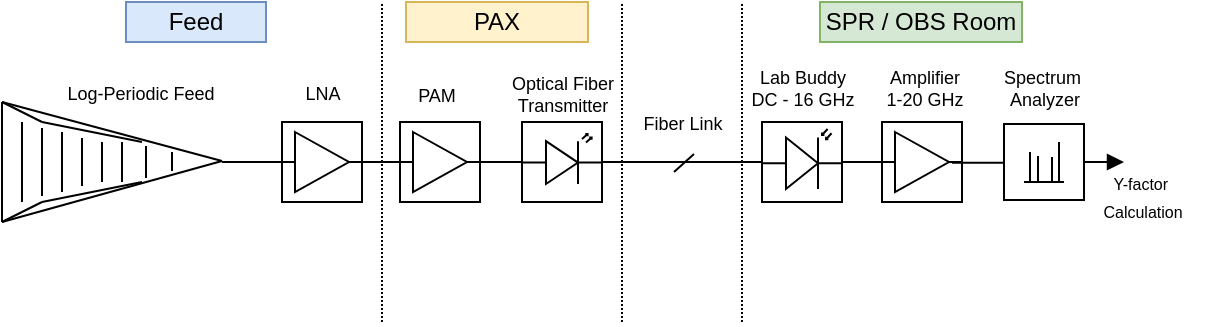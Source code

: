 <mxfile version="13.6.2" type="device"><diagram name="Page-1" id="16e2658f-23c8-b752-8be9-c03fbebb8bbe"><mxGraphModel dx="665" dy="513" grid="1" gridSize="10" guides="1" tooltips="1" connect="1" arrows="1" fold="1" page="1" pageScale="1" pageWidth="1100" pageHeight="850" background="#ffffff" math="1" shadow="0"><root><mxCell id="0"/><mxCell id="1" parent="0"/><mxCell id="24" value="" style="group" parent="1" vertex="1" connectable="0"><mxGeometry x="290" y="140" width="40" height="40" as="geometry"/></mxCell><mxCell id="22" value="" style="group" parent="24" vertex="1" connectable="0"><mxGeometry width="40" height="40" as="geometry"/></mxCell><mxCell id="15" value="" style="rounded=0;whiteSpace=wrap;html=1;strokeColor=#000000;gradientColor=none;" parent="22" vertex="1"><mxGeometry width="40" height="40" as="geometry"/></mxCell><mxCell id="12" value="" style="verticalLabelPosition=bottom;shadow=0;dashed=0;align=center;fillColor=#ffffff;html=1;verticalAlign=top;strokeWidth=1;shape=mxgraph.electrical.abstract.amplifier;strokeColor=#000000;gradientColor=none;" parent="22" vertex="1"><mxGeometry x="5" y="5" width="30" height="30" as="geometry"/></mxCell><mxCell id="56" value="" style="rounded=0;whiteSpace=wrap;html=1;strokeColor=#000000;gradientColor=none;" parent="1" vertex="1"><mxGeometry x="651" y="141" width="40" height="38" as="geometry"/></mxCell><mxCell id="99" style="edgeStyle=orthogonalEdgeStyle;curved=1;html=1;exitX=0;exitY=0.5;shadow=0;startArrow=none;startFill=0;startSize=1;endArrow=none;endFill=0;endSize=6;jettySize=auto;orthogonalLoop=1;strokeColor=#000000;strokeWidth=1;entryX=1;entryY=0.5;" parent="1" source="16" target="167" edge="1"><mxGeometry relative="1" as="geometry"><mxPoint x="540" y="160" as="targetPoint"/><Array as="points"/></mxGeometry></mxCell><mxCell id="16" value="" style="rounded=0;whiteSpace=wrap;html=1;strokeColor=#000000;gradientColor=none;" parent="1" vertex="1"><mxGeometry x="590" y="140" width="40" height="40" as="geometry"/></mxCell><mxCell id="2" value="" style="endArrow=none;html=1;shadow=0;strokeColor=#000000;strokeWidth=1;" parent="1" edge="1"><mxGeometry width="50" height="50" relative="1" as="geometry"><mxPoint x="220" y="150" as="sourcePoint"/><mxPoint x="170" y="140" as="targetPoint"/></mxGeometry></mxCell><mxCell id="3" value="" style="endArrow=none;html=1;shadow=0;strokeColor=#000000;strokeWidth=1;" parent="1" edge="1"><mxGeometry width="50" height="50" relative="1" as="geometry"><mxPoint x="220" y="170" as="sourcePoint"/><mxPoint x="170" y="180" as="targetPoint"/></mxGeometry></mxCell><mxCell id="63" value="" style="endArrow=block;html=1;shadow=0;strokeColor=#000000;strokeWidth=1;exitX=1;exitY=0.5;endFill=1;" parent="1" edge="1"><mxGeometry width="50" height="50" relative="1" as="geometry"><mxPoint x="691" y="160" as="sourcePoint"/><mxPoint x="711" y="160" as="targetPoint"/></mxGeometry></mxCell><mxCell id="174" style="edgeStyle=orthogonalEdgeStyle;rounded=1;html=1;exitX=0;exitY=0.5;endArrow=none;endFill=0;jettySize=auto;orthogonalLoop=1;strokeColor=#000000;entryX=1;entryY=0.5;entryPerimeter=0;" parent="1" edge="1"><mxGeometry relative="1" as="geometry"><mxPoint x="625" y="160.333" as="targetPoint"/><Array as="points"/><mxPoint x="651.333" y="160.333" as="sourcePoint"/></mxGeometry></mxCell><mxCell id="66" value="SPR / OBS Room" style="text;html=1;strokeColor=#82b366;fillColor=#d5e8d4;align=center;verticalAlign=middle;whiteSpace=wrap;rounded=0;" parent="1" vertex="1"><mxGeometry x="559" y="80" width="101" height="20" as="geometry"/></mxCell><mxCell id="67" value="LNA" style="text;html=1;resizable=0;points=[];autosize=1;align=center;verticalAlign=top;spacingTop=-4;fontSize=9;" parent="1" vertex="1"><mxGeometry x="295" y="118" width="30" height="10" as="geometry"/></mxCell><mxCell id="68" value="Amplifier&lt;br&gt;1-20 GHz" style="text;html=1;resizable=0;points=[];autosize=1;align=center;verticalAlign=middle;spacingTop=-4;fontSize=9;" parent="1" vertex="1"><mxGeometry x="586" y="115" width="50" height="20" as="geometry"/></mxCell><mxCell id="140" value="Spectrum&amp;nbsp;&lt;br&gt;Analyzer" style="text;html=1;resizable=0;points=[];autosize=1;align=center;verticalAlign=middle;spacingTop=-4;fontSize=9;" parent="1" vertex="1"><mxGeometry x="641" y="115" width="60" height="20" as="geometry"/></mxCell><mxCell id="167" value="" style="rounded=0;whiteSpace=wrap;html=1;strokeColor=#000000;gradientColor=none;" parent="1" vertex="1"><mxGeometry x="410" y="140" width="40" height="40" as="geometry"/></mxCell><mxCell id="173" value="Fiber Link" style="text;html=1;resizable=0;points=[];autosize=1;align=center;verticalAlign=top;spacingTop=-4;fontSize=9;" parent="1" vertex="1"><mxGeometry x="460" y="133" width="60" height="10" as="geometry"/></mxCell><mxCell id="187" value="" style="endArrow=none;html=1;strokeColor=#000000;strokeWidth=1;fontSize=36;" parent="1" edge="1"><mxGeometry width="50" height="50" relative="1" as="geometry"><mxPoint x="235" y="164.5" as="sourcePoint"/><mxPoint x="235" y="155" as="targetPoint"/></mxGeometry></mxCell><mxCell id="191" value="" style="endArrow=none;html=1;strokeColor=#000000;strokeWidth=1;fontSize=36;" parent="1" edge="1"><mxGeometry width="50" height="50" relative="1" as="geometry"><mxPoint x="150" y="190" as="sourcePoint"/><mxPoint x="260" y="159.5" as="targetPoint"/></mxGeometry></mxCell><mxCell id="192" value="" style="endArrow=none;html=1;strokeColor=#000000;strokeWidth=1;fontSize=36;" parent="1" edge="1"><mxGeometry width="50" height="50" relative="1" as="geometry"><mxPoint x="260" y="159.5" as="sourcePoint"/><mxPoint x="150" y="130" as="targetPoint"/></mxGeometry></mxCell><mxCell id="194" value="" style="endArrow=none;html=1;strokeColor=#000000;strokeWidth=1;fontSize=36;entryX=0;entryY=0.5;entryPerimeter=0;" parent="1" target="12" edge="1"><mxGeometry width="50" height="50" relative="1" as="geometry"><mxPoint x="260" y="160" as="sourcePoint"/><mxPoint x="300" y="200" as="targetPoint"/></mxGeometry></mxCell><mxCell id="196" value="" style="group" parent="1" vertex="1" connectable="0"><mxGeometry x="349" y="140" width="40" height="40" as="geometry"/></mxCell><mxCell id="197" value="" style="group" parent="196" vertex="1" connectable="0"><mxGeometry width="40" height="40" as="geometry"/></mxCell><mxCell id="198" value="" style="rounded=0;whiteSpace=wrap;html=1;strokeColor=#000000;gradientColor=none;" parent="197" vertex="1"><mxGeometry width="40" height="40" as="geometry"/></mxCell><mxCell id="199" value="" style="verticalLabelPosition=bottom;shadow=0;dashed=0;align=center;fillColor=#ffffff;html=1;verticalAlign=top;strokeWidth=1;shape=mxgraph.electrical.abstract.amplifier;strokeColor=#000000;gradientColor=none;" parent="197" vertex="1"><mxGeometry x="5" y="5" width="30" height="30" as="geometry"/></mxCell><mxCell id="200" value="Optical Fiber&lt;br&gt;Transmitter" style="text;html=1;resizable=0;points=[];autosize=1;align=center;verticalAlign=top;spacingTop=-4;fontSize=9;" parent="1" vertex="1"><mxGeometry x="395" y="113" width="70" height="20" as="geometry"/></mxCell><mxCell id="201" style="edgeStyle=orthogonalEdgeStyle;rounded=0;jumpSize=5;html=1;startArrow=none;startFill=0;endArrow=none;endFill=0;jettySize=auto;orthogonalLoop=1;strokeColor=#000000;strokeWidth=1;fontSize=36;entryX=1;entryY=0.5;entryDx=0;entryDy=0;entryPerimeter=0;" parent="1" target="199" edge="1"><mxGeometry relative="1" as="geometry"><mxPoint x="410" y="160" as="sourcePoint"/></mxGeometry></mxCell><mxCell id="202" style="rounded=0;jumpSize=5;html=1;startArrow=none;startFill=0;endArrow=none;endFill=0;jettySize=auto;orthogonalLoop=1;strokeColor=#000000;strokeWidth=1;fontSize=36;" parent="1" edge="1"><mxGeometry relative="1" as="geometry"><mxPoint x="496" y="156" as="sourcePoint"/><mxPoint x="486" y="165" as="targetPoint"/></mxGeometry></mxCell><mxCell id="212" value="" style="endArrow=none;dashed=1;html=1;strokeColor=#000000;strokeWidth=1;fontSize=36;dashPattern=1 1;" parent="1" edge="1"><mxGeometry width="50" height="50" relative="1" as="geometry"><mxPoint x="340.0" y="240" as="sourcePoint"/><mxPoint x="340.0" y="80" as="targetPoint"/></mxGeometry></mxCell><mxCell id="213" value="" style="endArrow=none;dashed=1;html=1;strokeColor=#000000;strokeWidth=1;fontSize=36;dashPattern=1 1;" parent="1" edge="1"><mxGeometry width="50" height="50" relative="1" as="geometry"><mxPoint x="460" y="240" as="sourcePoint"/><mxPoint x="460" y="80" as="targetPoint"/></mxGeometry></mxCell><mxCell id="214" value="&lt;font style=&quot;font-size: 8px&quot;&gt;Y-factor&amp;nbsp;&lt;br&gt;Calculation&lt;br&gt;&lt;/font&gt;" style="text;html=1;resizable=0;points=[];autosize=1;align=center;verticalAlign=top;spacingTop=-4;" parent="1" vertex="1"><mxGeometry x="690.167" y="160" width="60" height="30" as="geometry"/></mxCell><mxCell id="215" value="Feed" style="text;html=1;strokeColor=#6c8ebf;fillColor=#dae8fc;align=center;verticalAlign=middle;whiteSpace=wrap;rounded=0;" parent="1" vertex="1"><mxGeometry x="212" y="80" width="70" height="20" as="geometry"/></mxCell><mxCell id="216" value="PAX" style="text;html=1;strokeColor=#d6b656;fillColor=#fff2cc;align=center;verticalAlign=middle;whiteSpace=wrap;rounded=0;" parent="1" vertex="1"><mxGeometry x="352" y="80" width="91" height="20" as="geometry"/></mxCell><mxCell id="219" value="Log-Periodic Feed" style="text;html=1;resizable=0;points=[];autosize=1;align=center;verticalAlign=top;spacingTop=-4;fontSize=9;" parent="1" vertex="1"><mxGeometry x="174" y="118" width="90" height="10" as="geometry"/></mxCell><mxCell id="222" value="" style="endArrow=none;html=1;strokeColor=#000000;strokeWidth=1;fontSize=9;" parent="1" edge="1"><mxGeometry width="50" height="50" relative="1" as="geometry"><mxPoint x="150" y="130" as="sourcePoint"/><mxPoint x="170" y="140" as="targetPoint"/></mxGeometry></mxCell><mxCell id="223" value="" style="endArrow=none;html=1;strokeColor=#000000;strokeWidth=1;fontSize=9;" parent="1" edge="1"><mxGeometry width="50" height="50" relative="1" as="geometry"><mxPoint x="150" y="190" as="sourcePoint"/><mxPoint x="170" y="180" as="targetPoint"/></mxGeometry></mxCell><mxCell id="224" value="" style="endArrow=none;html=1;strokeColor=#000000;strokeWidth=1;fontSize=9;" parent="1" edge="1"><mxGeometry width="50" height="50" relative="1" as="geometry"><mxPoint x="200" y="170" as="sourcePoint"/><mxPoint x="200" y="150" as="targetPoint"/></mxGeometry></mxCell><mxCell id="225" value="" style="endArrow=none;html=1;strokeColor=#000000;strokeWidth=1;fontSize=9;" parent="1" edge="1"><mxGeometry width="50" height="50" relative="1" as="geometry"><mxPoint x="190" y="172" as="sourcePoint"/><mxPoint x="190" y="148" as="targetPoint"/></mxGeometry></mxCell><mxCell id="226" value="" style="endArrow=none;html=1;strokeColor=#000000;strokeWidth=1;fontSize=9;" parent="1" edge="1"><mxGeometry width="50" height="50" relative="1" as="geometry"><mxPoint x="180" y="175" as="sourcePoint"/><mxPoint x="180" y="145" as="targetPoint"/><Array as="points"><mxPoint x="180" y="160"/></Array></mxGeometry></mxCell><mxCell id="227" value="" style="endArrow=none;html=1;strokeColor=#000000;strokeWidth=1;fontSize=9;" parent="1" edge="1"><mxGeometry width="50" height="50" relative="1" as="geometry"><mxPoint x="170" y="177" as="sourcePoint"/><mxPoint x="170" y="143" as="targetPoint"/></mxGeometry></mxCell><mxCell id="228" value="" style="endArrow=none;html=1;strokeColor=#000000;strokeWidth=1;fontSize=9;" parent="1" edge="1"><mxGeometry width="50" height="50" relative="1" as="geometry"><mxPoint x="160" y="180" as="sourcePoint"/><mxPoint x="160" y="140" as="targetPoint"/></mxGeometry></mxCell><mxCell id="229" value="" style="endArrow=none;html=1;strokeColor=#000000;strokeWidth=1;fontSize=9;" parent="1" edge="1"><mxGeometry width="50" height="50" relative="1" as="geometry"><mxPoint x="150" y="190" as="sourcePoint"/><mxPoint x="150" y="130" as="targetPoint"/></mxGeometry></mxCell><mxCell id="Pr6j_bmsyKCkGCUSjuBy-233" value="PAM" style="text;html=1;resizable=0;points=[];autosize=1;align=center;verticalAlign=top;spacingTop=-4;fontSize=9;" parent="1" vertex="1"><mxGeometry x="352" y="119" width="30" height="10" as="geometry"/></mxCell><mxCell id="Pr6j_bmsyKCkGCUSjuBy-238" style="edgeStyle=orthogonalEdgeStyle;rounded=0;orthogonalLoop=1;jettySize=auto;html=1;exitX=0;exitY=0.5;exitDx=0;exitDy=0;exitPerimeter=0;entryX=0;entryY=0.5;entryDx=0;entryDy=0;endArrow=none;endFill=0;" parent="1" source="Pr6j_bmsyKCkGCUSjuBy-237" target="16" edge="1"><mxGeometry relative="1" as="geometry"/></mxCell><mxCell id="Pr6j_bmsyKCkGCUSjuBy-237" value="" style="verticalLabelPosition=bottom;shadow=0;dashed=0;align=center;fillColor=#ffffff;html=1;verticalAlign=top;strokeWidth=1;shape=mxgraph.electrical.abstract.amplifier;strokeColor=#000000;gradientColor=none;" parent="1" vertex="1"><mxGeometry x="595" y="145" width="30" height="30" as="geometry"/></mxCell><mxCell id="Pr6j_bmsyKCkGCUSjuBy-239" style="edgeStyle=orthogonalEdgeStyle;rounded=0;orthogonalLoop=1;jettySize=auto;html=1;exitX=1;exitY=0.5;exitDx=0;exitDy=0;exitPerimeter=0;entryX=1.167;entryY=0.511;entryDx=0;entryDy=0;entryPerimeter=0;endArrow=none;endFill=0;" parent="1" source="Pr6j_bmsyKCkGCUSjuBy-237" target="Pr6j_bmsyKCkGCUSjuBy-237" edge="1"><mxGeometry relative="1" as="geometry"/></mxCell><mxCell id="Pr6j_bmsyKCkGCUSjuBy-242" value="" style="endArrow=none;html=1;entryX=0.75;entryY=0.763;entryDx=0;entryDy=0;entryPerimeter=0;exitX=0.25;exitY=0.763;exitDx=0;exitDy=0;exitPerimeter=0;" parent="1" source="56" target="56" edge="1"><mxGeometry width="50" height="50" relative="1" as="geometry"><mxPoint x="620" y="290" as="sourcePoint"/><mxPoint x="670" y="240" as="targetPoint"/></mxGeometry></mxCell><mxCell id="Pr6j_bmsyKCkGCUSjuBy-247" value="" style="endArrow=none;html=1;entryX=0.75;entryY=0.237;entryDx=0;entryDy=0;entryPerimeter=0;" parent="1" edge="1"><mxGeometry width="50" height="50" relative="1" as="geometry"><mxPoint x="678.5" y="170" as="sourcePoint"/><mxPoint x="678.5" y="150.006" as="targetPoint"/></mxGeometry></mxCell><mxCell id="Pr6j_bmsyKCkGCUSjuBy-248" value="" style="endArrow=none;html=1;entryX=0.575;entryY=0.342;entryDx=0;entryDy=0;entryPerimeter=0;" parent="1" edge="1"><mxGeometry width="50" height="50" relative="1" as="geometry"><mxPoint x="664" y="170" as="sourcePoint"/><mxPoint x="664" y="154.996" as="targetPoint"/></mxGeometry></mxCell><mxCell id="Pr6j_bmsyKCkGCUSjuBy-249" value="" style="endArrow=none;html=1;" parent="1" edge="1"><mxGeometry width="50" height="50" relative="1" as="geometry"><mxPoint x="668" y="170" as="sourcePoint"/><mxPoint x="668" y="157" as="targetPoint"/><Array as="points"><mxPoint x="668" y="161"/></Array></mxGeometry></mxCell><mxCell id="Pr6j_bmsyKCkGCUSjuBy-250" value="" style="endArrow=none;html=1;" parent="1" edge="1"><mxGeometry width="50" height="50" relative="1" as="geometry"><mxPoint x="675" y="170.5" as="sourcePoint"/><mxPoint x="675" y="157.5" as="targetPoint"/><Array as="points"><mxPoint x="675" y="165.5"/></Array></mxGeometry></mxCell><mxCell id="ktWarYvR3uHlE4H2n1u2-229" value="" style="endArrow=none;html=1;strokeColor=#000000;strokeWidth=1;fontSize=9;" parent="1" edge="1"><mxGeometry width="50" height="50" relative="1" as="geometry"><mxPoint x="210" y="170" as="sourcePoint"/><mxPoint x="210" y="150" as="targetPoint"/></mxGeometry></mxCell><mxCell id="ktWarYvR3uHlE4H2n1u2-230" value="" style="endArrow=none;html=1;strokeColor=#000000;strokeWidth=1;fontSize=36;" parent="1" edge="1"><mxGeometry width="50" height="50" relative="1" as="geometry"><mxPoint x="222" y="168" as="sourcePoint"/><mxPoint x="222" y="152" as="targetPoint"/></mxGeometry></mxCell><mxCell id="94" style="edgeStyle=orthogonalEdgeStyle;curved=1;html=1;exitX=1;exitY=0.5;exitPerimeter=0;shadow=0;startArrow=none;startFill=0;startSize=1;endArrow=none;endFill=0;endSize=6;jettySize=auto;orthogonalLoop=1;strokeColor=#000000;strokeWidth=1;entryX=0;entryY=0.5;entryDx=0;entryDy=0;entryPerimeter=0;" parent="1" source="12" edge="1" target="199"><mxGeometry relative="1" as="geometry"><mxPoint x="400" y="160" as="targetPoint"/><Array as="points"/></mxGeometry></mxCell><mxCell id="y6YIL-A91sYRz62qXoEQ-229" value="" style="verticalLabelPosition=bottom;shadow=0;dashed=0;align=center;html=1;verticalAlign=top;shape=mxgraph.electrical.opto_electronics.led_2;pointerEvents=1;" vertex="1" parent="1"><mxGeometry x="410" y="146" width="40" height="25" as="geometry"/></mxCell><mxCell id="y6YIL-A91sYRz62qXoEQ-230" value="" style="endArrow=none;dashed=1;html=1;strokeColor=#000000;strokeWidth=1;fontSize=36;dashPattern=1 1;" edge="1" parent="1"><mxGeometry width="50" height="50" relative="1" as="geometry"><mxPoint x="520" y="240" as="sourcePoint"/><mxPoint x="520" y="80" as="targetPoint"/></mxGeometry></mxCell><mxCell id="y6YIL-A91sYRz62qXoEQ-232" value="" style="rounded=0;whiteSpace=wrap;html=1;strokeColor=#000000;gradientColor=none;" vertex="1" parent="1"><mxGeometry x="530" y="140" width="40" height="40" as="geometry"/></mxCell><mxCell id="y6YIL-A91sYRz62qXoEQ-234" value="" style="verticalLabelPosition=bottom;shadow=0;dashed=0;align=center;html=1;verticalAlign=top;shape=mxgraph.electrical.opto_electronics.photodiode;pointerEvents=1;" vertex="1" parent="1"><mxGeometry x="530" y="143.5" width="40" height="30" as="geometry"/></mxCell><mxCell id="y6YIL-A91sYRz62qXoEQ-235" value="Lab Buddy&lt;br&gt;DC - 16 GHz" style="text;html=1;resizable=0;points=[];autosize=1;align=center;verticalAlign=middle;spacingTop=-4;fontSize=9;" vertex="1" parent="1"><mxGeometry x="515" y="115" width="70" height="20" as="geometry"/></mxCell></root></mxGraphModel></diagram></mxfile>